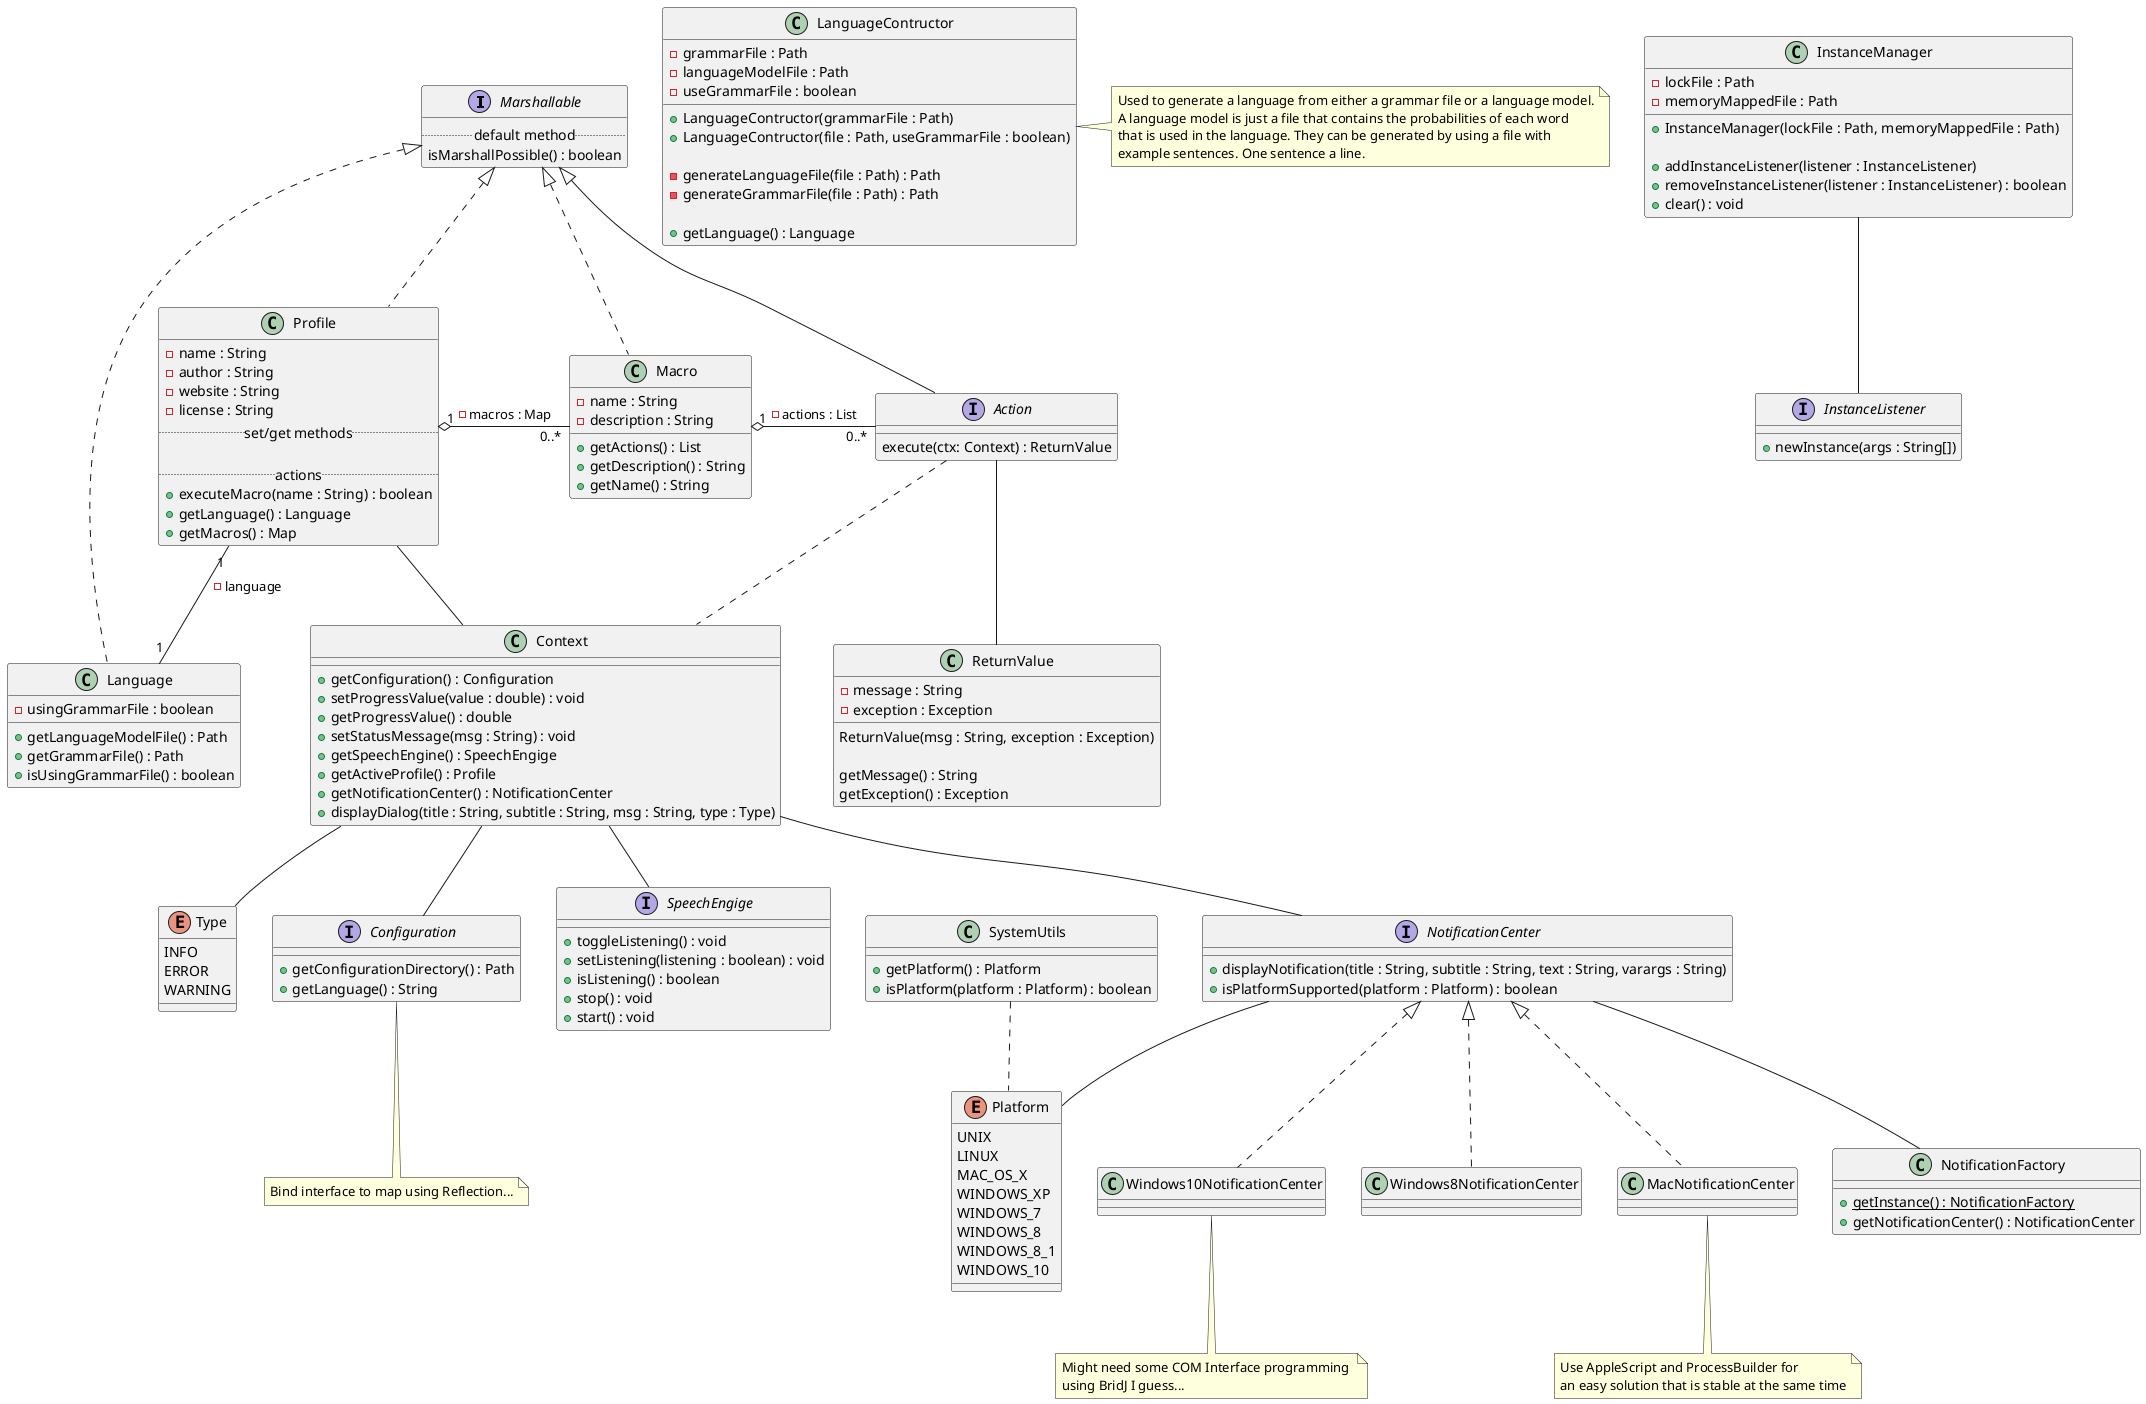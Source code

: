 @startuml

interface Marshallable {
	..default method..
	isMarshallPossible() : boolean
}

' defines the only needed methods that each macro has to know to execute the desired actions '
interface Action implements Marshallable {
	execute(ctx: Context) : ReturnValue
}

' a wrapper class used to return any exceptions that happended while executing a action '
class ReturnValue {
	-message : String
	-exception : Exception

	ReturnValue(msg : String, exception : Exception)

	getMessage() : String
	getException() : Exception
}

' can be used to call some global utility methods '
class Context {
	+getConfiguration() : Configuration
	+setProgressValue(value : double) : void
	+getProgressValue() : double
	+setStatusMessage(msg : String) : void
	+getSpeechEngine() : SpeechEngige
	+getActiveProfile() : Profile
	+getNotificationCenter() : NotificationCenter
	+displayDialog(title : String, subtitle : String, msg : String, type : Type)
}

enum Type { 
	INFO
	ERROR
	WARNING
}

interface Configuration {
	+getConfigurationDirectory() : Path 
	+getLanguage() : String 
}

' used to generate a language model or set a grammar file for the profile '
class LanguageContructor {
	-grammarFile : Path
	-languageModelFile : Path
	-useGrammarFile : boolean

	+LanguageContructor(grammarFile : Path)
	+LanguageContructor(file : Path, useGrammarFile : boolean)

	-generateLanguageFile(file : Path) : Path
	-generateGrammarFile(file : Path) : Path

	+getLanguage() : Language
}

class Language implements Marshallable {
	-usingGrammarFile : boolean

	+getLanguageModelFile() : Path
	+getGrammarFile() : Path
	+isUsingGrammarFile() : boolean
}

class Macro implements Marshallable {
	-name : String
	-description : String

	+getActions() : List
	+getDescription() : String
	+getName() : String
}

class InstanceManager {
	-lockFile : Path
	-memoryMappedFile : Path

	+InstanceManager(lockFile : Path, memoryMappedFile : Path)

	+addInstanceListener(listener : InstanceListener)
	+removeInstanceListener(listener : InstanceListener) : boolean
	+clear() : void
}

interface InstanceListener {
	+newInstance(args : String[])
}

interface SpeechEngige {
	+toggleListening() : void
	+setListening(listening : boolean) : void
	+isListening() : boolean
	+stop() : void
	+start() : void
}

' a profile. each profile holds multiple macros that can be activated '
class Profile implements Marshallable {
	-name : String
	-author : String
	-website : String
	-license : String
	..set/get methods..

	..actions..
	+executeMacro(name : String) : boolean
	+getLanguage() : Language
	+getMacros() : Map
}

'NOTIFICATION'

interface NotificationCenter {
	+displayNotification(title : String, subtitle : String, text : String, varargs : String)
	+isPlatformSupported(platform : Platform) : boolean
}

class Windows10NotificationCenter implements NotificationCenter {

}
class Windows8NotificationCenter implements NotificationCenter {

}
class MacNotificationCenter implements NotificationCenter {

}

class NotificationFactory {
	+{static}getInstance() : NotificationFactory
	+getNotificationCenter() : NotificationCenter
}

'UTILITY'
class SystemUtils {
	+getPlatform() : Platform
	+isPlatform(platform : Platform) : boolean
}

enum Platform {
	UNIX
	LINUX
	MAC_OS_X
	WINDOWS_XP
	WINDOWS_7
	WINDOWS_8
	WINDOWS_8_1
	WINDOWS_10
}

'########################################################################'
' associations (creation for arrows etc) '

Action -- ReturnValue
Action .. Context

Profile "1" -- "1" Language : -language
Profile "1" o- "0..*" Macro : -macros : Map

Macro "1" o- "0..*" Action : -actions : List

Context -- Configuration
Context -- NotificationCenter
Context -- Profile
Context -- SpeechEngige
Context -- Type

SystemUtils .. Platform

NotificationCenter -- Platform
NotificationCenter -- NotificationFactory

InstanceManager -- InstanceListener

'########################################################################'
'note section'

note right of LanguageContructor
	Used to generate a language from either a grammar file or a language model.
	A language model is just a file that contains the probabilities of each word 
	that is used in the language. They can be generated by using a file with 
	example sentences. One sentence a line.
end note

note bottom of Windows10NotificationCenter
	Might need some COM Interface programming 
	using BridJ I guess...
end note

note bottom of MacNotificationCenter
	Use AppleScript and ProcessBuilder for 
	an easy solution that is stable at the same time
end note

note bottom of Configuration
	Bind interface to map using Reflection...
end note

@enduml